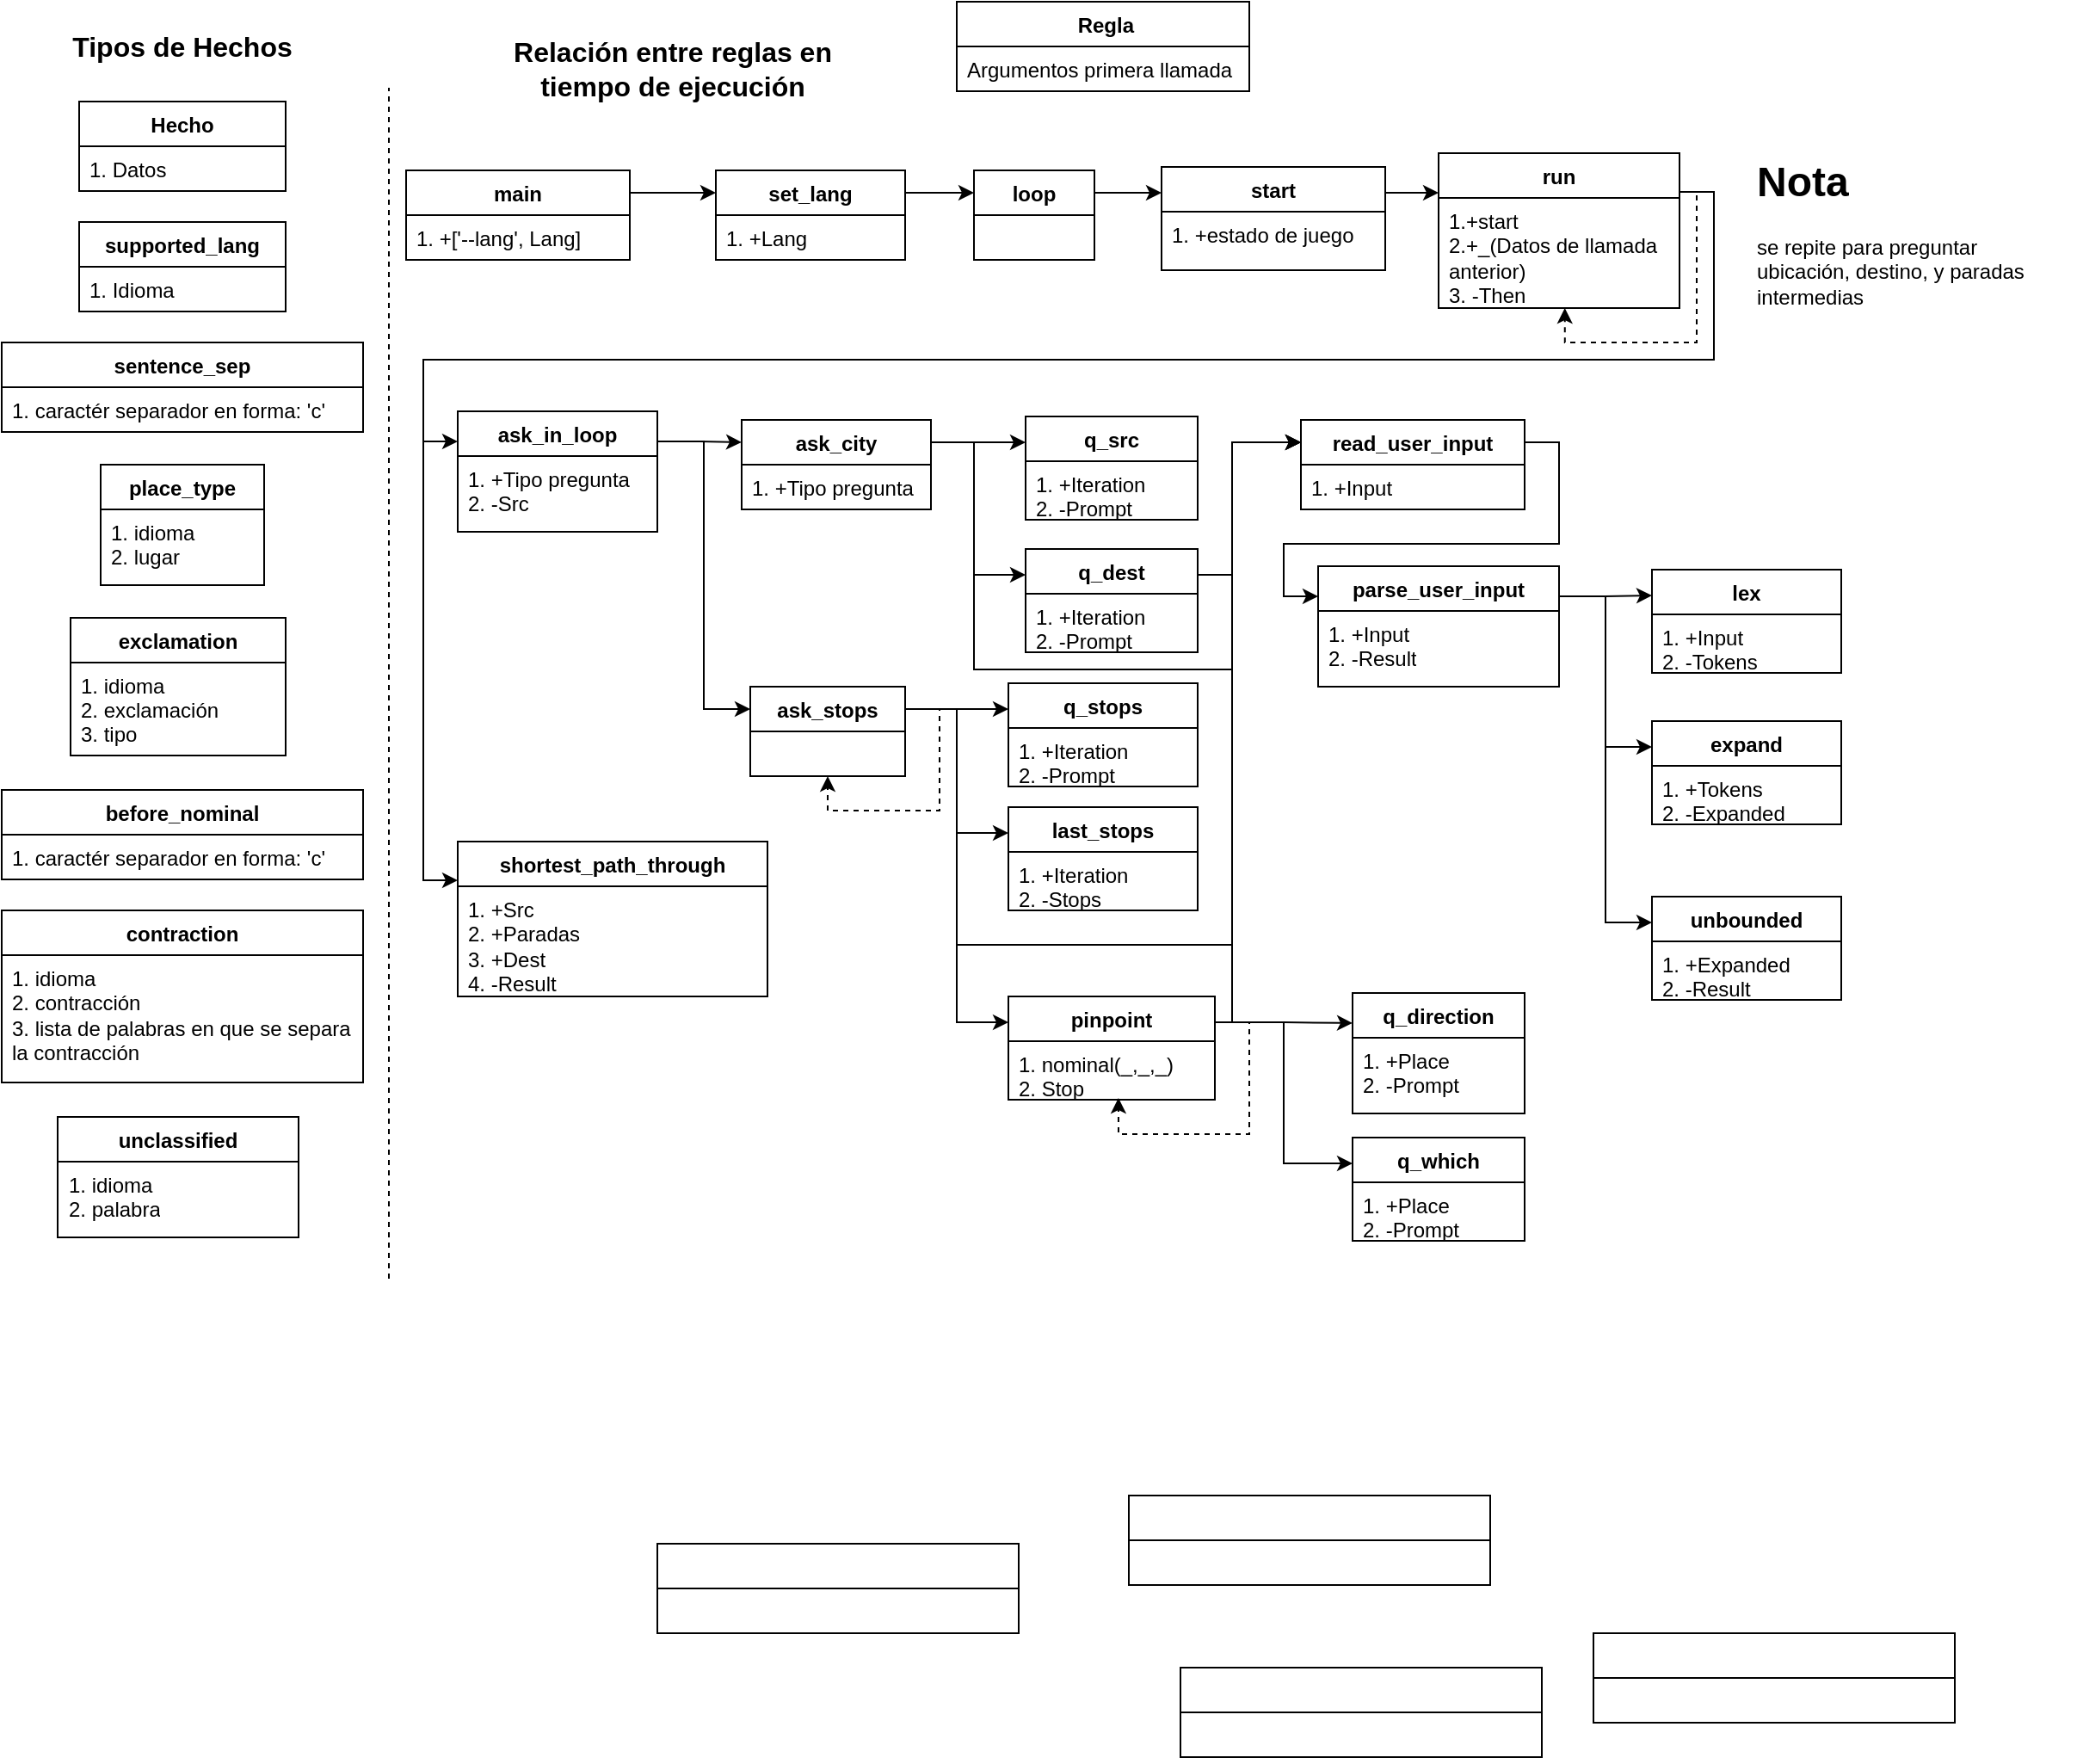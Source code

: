<mxfile version="14.5.1" type="device"><diagram id="oHu7a_0RmQxPbhSdWxE3" name="Page-1"><mxGraphModel dx="1388" dy="822" grid="1" gridSize="10" guides="1" tooltips="1" connect="1" arrows="1" fold="1" page="1" pageScale="1" pageWidth="850" pageHeight="1100" math="0" shadow="0"><root><mxCell id="0"/><mxCell id="1" parent="0"/><mxCell id="2LduflozmPqS6OznUprb-39" style="edgeStyle=orthogonalEdgeStyle;rounded=0;orthogonalLoop=1;jettySize=auto;html=1;exitX=1;exitY=0.25;exitDx=0;exitDy=0;entryX=0;entryY=0.25;entryDx=0;entryDy=0;" edge="1" parent="1" source="2LduflozmPqS6OznUprb-3" target="2LduflozmPqS6OznUprb-33"><mxGeometry relative="1" as="geometry"/></mxCell><mxCell id="2LduflozmPqS6OznUprb-3" value="main" style="swimlane;fontStyle=1;align=center;verticalAlign=top;childLayout=stackLayout;horizontal=1;startSize=26;horizontalStack=0;resizeParent=1;resizeParentMax=0;resizeLast=0;collapsible=1;marginBottom=0;" vertex="1" parent="1"><mxGeometry x="250" y="110" width="130" height="52" as="geometry"/></mxCell><mxCell id="2LduflozmPqS6OznUprb-4" value="1. +['--lang', Lang]" style="text;strokeColor=none;fillColor=none;align=left;verticalAlign=top;spacingLeft=4;spacingRight=4;overflow=hidden;rotatable=0;points=[[0,0.5],[1,0.5]];portConstraint=eastwest;" vertex="1" parent="2LduflozmPqS6OznUprb-3"><mxGeometry y="26" width="130" height="26" as="geometry"/></mxCell><mxCell id="2LduflozmPqS6OznUprb-73" style="edgeStyle=orthogonalEdgeStyle;rounded=0;orthogonalLoop=1;jettySize=auto;html=1;exitX=1;exitY=0.25;exitDx=0;exitDy=0;entryX=0;entryY=0.25;entryDx=0;entryDy=0;" edge="1" parent="1" source="2LduflozmPqS6OznUprb-23" target="2LduflozmPqS6OznUprb-66"><mxGeometry relative="1" as="geometry"/></mxCell><mxCell id="2LduflozmPqS6OznUprb-23" value="loop" style="swimlane;fontStyle=1;align=center;verticalAlign=top;childLayout=stackLayout;horizontal=1;startSize=26;horizontalStack=0;resizeParent=1;resizeParentMax=0;resizeLast=0;collapsible=1;marginBottom=0;" vertex="1" parent="1"><mxGeometry x="580" y="110" width="70" height="52" as="geometry"/></mxCell><mxCell id="2LduflozmPqS6OznUprb-24" value=" " style="text;strokeColor=none;fillColor=none;align=left;verticalAlign=top;spacingLeft=4;spacingRight=4;overflow=hidden;rotatable=0;points=[[0,0.5],[1,0.5]];portConstraint=eastwest;" vertex="1" parent="2LduflozmPqS6OznUprb-23"><mxGeometry y="26" width="70" height="26" as="geometry"/></mxCell><mxCell id="2LduflozmPqS6OznUprb-87" style="edgeStyle=orthogonalEdgeStyle;rounded=0;orthogonalLoop=1;jettySize=auto;html=1;exitX=1;exitY=0.25;exitDx=0;exitDy=0;entryX=0;entryY=0.25;entryDx=0;entryDy=0;" edge="1" parent="1" source="2LduflozmPqS6OznUprb-25" target="2LduflozmPqS6OznUprb-60"><mxGeometry relative="1" as="geometry"/></mxCell><mxCell id="2LduflozmPqS6OznUprb-88" style="edgeStyle=orthogonalEdgeStyle;rounded=0;orthogonalLoop=1;jettySize=auto;html=1;exitX=1;exitY=0.25;exitDx=0;exitDy=0;entryX=0;entryY=0.25;entryDx=0;entryDy=0;" edge="1" parent="1" source="2LduflozmPqS6OznUprb-25" target="2LduflozmPqS6OznUprb-79"><mxGeometry relative="1" as="geometry"/></mxCell><mxCell id="2LduflozmPqS6OznUprb-25" value="ask_in_loop" style="swimlane;fontStyle=1;align=center;verticalAlign=top;childLayout=stackLayout;horizontal=1;startSize=26;horizontalStack=0;resizeParent=1;resizeParentMax=0;resizeLast=0;collapsible=1;marginBottom=0;" vertex="1" parent="1"><mxGeometry x="280" y="250" width="116" height="70" as="geometry"/></mxCell><mxCell id="2LduflozmPqS6OznUprb-26" value="1. +Tipo pregunta&#10;2. -Src" style="text;strokeColor=none;fillColor=none;align=left;verticalAlign=top;spacingLeft=4;spacingRight=4;overflow=hidden;rotatable=0;points=[[0,0.5],[1,0.5]];portConstraint=eastwest;whiteSpace=wrap;" vertex="1" parent="2LduflozmPqS6OznUprb-25"><mxGeometry y="26" width="116" height="44" as="geometry"/></mxCell><mxCell id="2LduflozmPqS6OznUprb-29" value=" Regla" style="swimlane;fontStyle=1;align=center;verticalAlign=top;childLayout=stackLayout;horizontal=1;startSize=26;horizontalStack=0;resizeParent=1;resizeParentMax=0;resizeLast=0;collapsible=1;marginBottom=0;" vertex="1" parent="1"><mxGeometry x="570" y="12" width="170" height="52" as="geometry"/></mxCell><mxCell id="2LduflozmPqS6OznUprb-30" value="Argumentos primera llamada" style="text;strokeColor=none;fillColor=none;align=left;verticalAlign=top;spacingLeft=4;spacingRight=4;overflow=hidden;rotatable=0;points=[[0,0.5],[1,0.5]];portConstraint=eastwest;" vertex="1" parent="2LduflozmPqS6OznUprb-29"><mxGeometry y="26" width="170" height="26" as="geometry"/></mxCell><mxCell id="2LduflozmPqS6OznUprb-40" style="edgeStyle=orthogonalEdgeStyle;rounded=0;orthogonalLoop=1;jettySize=auto;html=1;exitX=1;exitY=0.25;exitDx=0;exitDy=0;entryX=0;entryY=0.25;entryDx=0;entryDy=0;" edge="1" parent="1" source="2LduflozmPqS6OznUprb-33" target="2LduflozmPqS6OznUprb-23"><mxGeometry relative="1" as="geometry"/></mxCell><mxCell id="2LduflozmPqS6OznUprb-33" value="set_lang" style="swimlane;fontStyle=1;align=center;verticalAlign=top;childLayout=stackLayout;horizontal=1;startSize=26;horizontalStack=0;resizeParent=1;resizeParentMax=0;resizeLast=0;collapsible=1;marginBottom=0;" vertex="1" parent="1"><mxGeometry x="430" y="110" width="110" height="52" as="geometry"/></mxCell><mxCell id="2LduflozmPqS6OznUprb-34" value="1. +Lang" style="text;strokeColor=none;fillColor=none;align=left;verticalAlign=top;spacingLeft=4;spacingRight=4;overflow=hidden;rotatable=0;points=[[0,0.5],[1,0.5]];portConstraint=eastwest;" vertex="1" parent="2LduflozmPqS6OznUprb-33"><mxGeometry y="26" width="110" height="26" as="geometry"/></mxCell><mxCell id="2LduflozmPqS6OznUprb-35" value="" style="endArrow=none;dashed=1;html=1;" edge="1" parent="1"><mxGeometry width="50" height="50" relative="1" as="geometry"><mxPoint x="240" y="754" as="sourcePoint"/><mxPoint x="240" y="62" as="targetPoint"/></mxGeometry></mxCell><mxCell id="2LduflozmPqS6OznUprb-36" value="&lt;b&gt;&lt;font style=&quot;font-size: 16px&quot;&gt;Tipos de Hechos&lt;/font&gt;&lt;/b&gt;" style="text;html=1;strokeColor=none;fillColor=none;align=center;verticalAlign=middle;whiteSpace=wrap;rounded=0;" vertex="1" parent="1"><mxGeometry x="40" y="26" width="160" height="24" as="geometry"/></mxCell><mxCell id="2LduflozmPqS6OznUprb-37" value="&lt;b&gt;&lt;font style=&quot;font-size: 16px&quot;&gt;Relación entre reglas en tiempo de ejecución&lt;/font&gt;&lt;/b&gt;" style="text;html=1;strokeColor=none;fillColor=none;align=center;verticalAlign=middle;whiteSpace=wrap;rounded=0;" vertex="1" parent="1"><mxGeometry x="300" y="26" width="210" height="50" as="geometry"/></mxCell><mxCell id="2LduflozmPqS6OznUprb-42" value="Hecho" style="swimlane;fontStyle=1;align=center;verticalAlign=top;childLayout=stackLayout;horizontal=1;startSize=26;horizontalStack=0;resizeParent=1;resizeParentMax=0;resizeLast=0;collapsible=1;marginBottom=0;" vertex="1" parent="1"><mxGeometry x="60" y="70" width="120" height="52" as="geometry"/></mxCell><mxCell id="2LduflozmPqS6OznUprb-43" value="1. Datos" style="text;strokeColor=none;fillColor=none;align=left;verticalAlign=top;spacingLeft=4;spacingRight=4;overflow=hidden;rotatable=0;points=[[0,0.5],[1,0.5]];portConstraint=eastwest;" vertex="1" parent="2LduflozmPqS6OznUprb-42"><mxGeometry y="26" width="120" height="26" as="geometry"/></mxCell><mxCell id="2LduflozmPqS6OznUprb-46" value="supported_lang" style="swimlane;fontStyle=1;align=center;verticalAlign=top;childLayout=stackLayout;horizontal=1;startSize=26;horizontalStack=0;resizeParent=1;resizeParentMax=0;resizeLast=0;collapsible=1;marginBottom=0;" vertex="1" parent="1"><mxGeometry x="60" y="140" width="120" height="52" as="geometry"/></mxCell><mxCell id="2LduflozmPqS6OznUprb-47" value="1. Idioma" style="text;strokeColor=none;fillColor=none;align=left;verticalAlign=top;spacingLeft=4;spacingRight=4;overflow=hidden;rotatable=0;points=[[0,0.5],[1,0.5]];portConstraint=eastwest;" vertex="1" parent="2LduflozmPqS6OznUprb-46"><mxGeometry y="26" width="120" height="26" as="geometry"/></mxCell><mxCell id="2LduflozmPqS6OznUprb-48" value="sentence_sep" style="swimlane;fontStyle=1;align=center;verticalAlign=top;childLayout=stackLayout;horizontal=1;startSize=26;horizontalStack=0;resizeParent=1;resizeParentMax=0;resizeLast=0;collapsible=1;marginBottom=0;" vertex="1" parent="1"><mxGeometry x="15" y="210" width="210" height="52" as="geometry"/></mxCell><mxCell id="2LduflozmPqS6OznUprb-49" value="1. caractér separador en forma: 'c'" style="text;strokeColor=none;fillColor=none;align=left;verticalAlign=top;spacingLeft=4;spacingRight=4;overflow=hidden;rotatable=0;points=[[0,0.5],[1,0.5]];portConstraint=eastwest;" vertex="1" parent="2LduflozmPqS6OznUprb-48"><mxGeometry y="26" width="210" height="26" as="geometry"/></mxCell><mxCell id="2LduflozmPqS6OznUprb-50" value="place_type" style="swimlane;fontStyle=1;align=center;verticalAlign=top;childLayout=stackLayout;horizontal=1;startSize=26;horizontalStack=0;resizeParent=1;resizeParentMax=0;resizeLast=0;collapsible=1;marginBottom=0;" vertex="1" parent="1"><mxGeometry x="72.5" y="281" width="95" height="70" as="geometry"/></mxCell><mxCell id="2LduflozmPqS6OznUprb-51" value="1. idioma&#10;2. lugar" style="text;strokeColor=none;fillColor=none;align=left;verticalAlign=top;spacingLeft=4;spacingRight=4;overflow=hidden;rotatable=0;points=[[0,0.5],[1,0.5]];portConstraint=eastwest;" vertex="1" parent="2LduflozmPqS6OznUprb-50"><mxGeometry y="26" width="95" height="44" as="geometry"/></mxCell><mxCell id="2LduflozmPqS6OznUprb-52" value="exclamation" style="swimlane;fontStyle=1;align=center;verticalAlign=top;childLayout=stackLayout;horizontal=1;startSize=26;horizontalStack=0;resizeParent=1;resizeParentMax=0;resizeLast=0;collapsible=1;marginBottom=0;" vertex="1" parent="1"><mxGeometry x="55" y="370" width="125" height="80" as="geometry"/></mxCell><mxCell id="2LduflozmPqS6OznUprb-53" value="1. idioma&#10;2. exclamación&#10;3. tipo" style="text;strokeColor=none;fillColor=none;align=left;verticalAlign=top;spacingLeft=4;spacingRight=4;overflow=hidden;rotatable=0;points=[[0,0.5],[1,0.5]];portConstraint=eastwest;" vertex="1" parent="2LduflozmPqS6OznUprb-52"><mxGeometry y="26" width="125" height="54" as="geometry"/></mxCell><mxCell id="2LduflozmPqS6OznUprb-54" value="before_nominal" style="swimlane;fontStyle=1;align=center;verticalAlign=top;childLayout=stackLayout;horizontal=1;startSize=26;horizontalStack=0;resizeParent=1;resizeParentMax=0;resizeLast=0;collapsible=1;marginBottom=0;" vertex="1" parent="1"><mxGeometry x="15" y="470" width="210" height="52" as="geometry"/></mxCell><mxCell id="2LduflozmPqS6OznUprb-55" value="1. caractér separador en forma: 'c'" style="text;strokeColor=none;fillColor=none;align=left;verticalAlign=top;spacingLeft=4;spacingRight=4;overflow=hidden;rotatable=0;points=[[0,0.5],[1,0.5]];portConstraint=eastwest;" vertex="1" parent="2LduflozmPqS6OznUprb-54"><mxGeometry y="26" width="210" height="26" as="geometry"/></mxCell><mxCell id="2LduflozmPqS6OznUprb-56" value="contraction" style="swimlane;fontStyle=1;align=center;verticalAlign=top;childLayout=stackLayout;horizontal=1;startSize=26;horizontalStack=0;resizeParent=1;resizeParentMax=0;resizeLast=0;collapsible=1;marginBottom=0;" vertex="1" parent="1"><mxGeometry x="15" y="540" width="210" height="100" as="geometry"/></mxCell><mxCell id="2LduflozmPqS6OznUprb-57" value="1. idioma&#10;2. contracción&#10;3. lista de palabras en que se separa la contracción" style="text;strokeColor=none;fillColor=none;align=left;verticalAlign=top;spacingLeft=4;spacingRight=4;overflow=hidden;rotatable=0;points=[[0,0.5],[1,0.5]];portConstraint=eastwest;whiteSpace=wrap;" vertex="1" parent="2LduflozmPqS6OznUprb-56"><mxGeometry y="26" width="210" height="74" as="geometry"/></mxCell><mxCell id="2LduflozmPqS6OznUprb-58" value="unclassified" style="swimlane;fontStyle=1;align=center;verticalAlign=top;childLayout=stackLayout;horizontal=1;startSize=26;horizontalStack=0;resizeParent=1;resizeParentMax=0;resizeLast=0;collapsible=1;marginBottom=0;" vertex="1" parent="1"><mxGeometry x="47.5" y="660" width="140" height="70" as="geometry"/></mxCell><mxCell id="2LduflozmPqS6OznUprb-59" value="1. idioma&#10;2. palabra" style="text;strokeColor=none;fillColor=none;align=left;verticalAlign=top;spacingLeft=4;spacingRight=4;overflow=hidden;rotatable=0;points=[[0,0.5],[1,0.5]];portConstraint=eastwest;whiteSpace=wrap;" vertex="1" parent="2LduflozmPqS6OznUprb-58"><mxGeometry y="26" width="140" height="44" as="geometry"/></mxCell><mxCell id="2LduflozmPqS6OznUprb-111" style="edgeStyle=orthogonalEdgeStyle;rounded=0;orthogonalLoop=1;jettySize=auto;html=1;exitX=1;exitY=0.25;exitDx=0;exitDy=0;entryX=0;entryY=0.25;entryDx=0;entryDy=0;" edge="1" parent="1" source="2LduflozmPqS6OznUprb-60" target="2LduflozmPqS6OznUprb-101"><mxGeometry relative="1" as="geometry"/></mxCell><mxCell id="2LduflozmPqS6OznUprb-112" style="edgeStyle=orthogonalEdgeStyle;rounded=0;orthogonalLoop=1;jettySize=auto;html=1;exitX=1;exitY=0.25;exitDx=0;exitDy=0;entryX=0;entryY=0.25;entryDx=0;entryDy=0;" edge="1" parent="1" source="2LduflozmPqS6OznUprb-60" target="2LduflozmPqS6OznUprb-85"><mxGeometry relative="1" as="geometry"><Array as="points"><mxPoint x="580" y="268"/><mxPoint x="580" y="345"/></Array></mxGeometry></mxCell><mxCell id="2LduflozmPqS6OznUprb-60" value="ask_city" style="swimlane;fontStyle=1;align=center;verticalAlign=top;childLayout=stackLayout;horizontal=1;startSize=26;horizontalStack=0;resizeParent=1;resizeParentMax=0;resizeLast=0;collapsible=1;marginBottom=0;" vertex="1" parent="1"><mxGeometry x="445" y="255" width="110" height="52" as="geometry"/></mxCell><mxCell id="2LduflozmPqS6OznUprb-61" value="1. +Tipo pregunta" style="text;strokeColor=none;fillColor=none;align=left;verticalAlign=top;spacingLeft=4;spacingRight=4;overflow=hidden;rotatable=0;points=[[0,0.5],[1,0.5]];portConstraint=eastwest;whiteSpace=wrap;" vertex="1" parent="2LduflozmPqS6OznUprb-60"><mxGeometry y="26" width="110" height="26" as="geometry"/></mxCell><mxCell id="2LduflozmPqS6OznUprb-62" value="shortest_path_through" style="swimlane;fontStyle=1;align=center;verticalAlign=top;childLayout=stackLayout;horizontal=1;startSize=26;horizontalStack=0;resizeParent=1;resizeParentMax=0;resizeLast=0;collapsible=1;marginBottom=0;" vertex="1" parent="1"><mxGeometry x="280" y="500" width="180" height="90" as="geometry"/></mxCell><mxCell id="2LduflozmPqS6OznUprb-63" value="1. +Src&#10;2. +Paradas&#10;3. +Dest&#10;4. -Result" style="text;strokeColor=none;fillColor=none;align=left;verticalAlign=top;spacingLeft=4;spacingRight=4;overflow=hidden;rotatable=0;points=[[0,0.5],[1,0.5]];portConstraint=eastwest;whiteSpace=wrap;" vertex="1" parent="2LduflozmPqS6OznUprb-62"><mxGeometry y="26" width="180" height="64" as="geometry"/></mxCell><mxCell id="2LduflozmPqS6OznUprb-77" style="edgeStyle=orthogonalEdgeStyle;rounded=0;orthogonalLoop=1;jettySize=auto;html=1;exitX=1;exitY=0.25;exitDx=0;exitDy=0;entryX=0;entryY=0.25;entryDx=0;entryDy=0;" edge="1" parent="1" source="2LduflozmPqS6OznUprb-64" target="2LduflozmPqS6OznUprb-25"><mxGeometry relative="1" as="geometry"/></mxCell><mxCell id="2LduflozmPqS6OznUprb-140" style="edgeStyle=orthogonalEdgeStyle;rounded=0;orthogonalLoop=1;jettySize=auto;html=1;exitX=1;exitY=0.25;exitDx=0;exitDy=0;entryX=0;entryY=0.25;entryDx=0;entryDy=0;" edge="1" parent="1" source="2LduflozmPqS6OznUprb-64" target="2LduflozmPqS6OznUprb-62"><mxGeometry relative="1" as="geometry"><mxPoint x="260" y="350" as="targetPoint"/><Array as="points"><mxPoint x="1010" y="123"/><mxPoint x="1010" y="220"/><mxPoint x="260" y="220"/><mxPoint x="260" y="523"/></Array></mxGeometry></mxCell><mxCell id="2LduflozmPqS6OznUprb-64" value="run" style="swimlane;fontStyle=1;align=center;verticalAlign=top;childLayout=stackLayout;horizontal=1;startSize=26;horizontalStack=0;resizeParent=1;resizeParentMax=0;resizeLast=0;collapsible=1;marginBottom=0;" vertex="1" parent="1"><mxGeometry x="850" y="100" width="140" height="90" as="geometry"/></mxCell><mxCell id="2LduflozmPqS6OznUprb-65" value="1.+start&#10;2.+_(Datos de llamada anterior)&#10;3. -Then" style="text;strokeColor=none;fillColor=none;align=left;verticalAlign=top;spacingLeft=4;spacingRight=4;overflow=hidden;rotatable=0;points=[[0,0.5],[1,0.5]];portConstraint=eastwest;whiteSpace=wrap;" vertex="1" parent="2LduflozmPqS6OznUprb-64"><mxGeometry y="26" width="140" height="64" as="geometry"/></mxCell><mxCell id="2LduflozmPqS6OznUprb-76" style="edgeStyle=orthogonalEdgeStyle;rounded=0;orthogonalLoop=1;jettySize=auto;html=1;exitX=1;exitY=0.25;exitDx=0;exitDy=0;entryX=0.524;entryY=1;entryDx=0;entryDy=0;entryPerimeter=0;dashed=1;" edge="1" parent="2LduflozmPqS6OznUprb-64" source="2LduflozmPqS6OznUprb-64" target="2LduflozmPqS6OznUprb-65"><mxGeometry relative="1" as="geometry"><Array as="points"><mxPoint x="150" y="23"/><mxPoint x="150" y="110"/><mxPoint x="73" y="110"/></Array></mxGeometry></mxCell><mxCell id="2LduflozmPqS6OznUprb-74" style="edgeStyle=orthogonalEdgeStyle;rounded=0;orthogonalLoop=1;jettySize=auto;html=1;exitX=1;exitY=0.25;exitDx=0;exitDy=0;entryX=0;entryY=0.25;entryDx=0;entryDy=0;" edge="1" parent="1" source="2LduflozmPqS6OznUprb-66" target="2LduflozmPqS6OznUprb-64"><mxGeometry relative="1" as="geometry"/></mxCell><mxCell id="2LduflozmPqS6OznUprb-66" value="start" style="swimlane;fontStyle=1;align=center;verticalAlign=top;childLayout=stackLayout;horizontal=1;startSize=26;horizontalStack=0;resizeParent=1;resizeParentMax=0;resizeLast=0;collapsible=1;marginBottom=0;" vertex="1" parent="1"><mxGeometry x="689" y="108" width="130" height="60" as="geometry"/></mxCell><mxCell id="2LduflozmPqS6OznUprb-67" value="1. +estado de juego" style="text;strokeColor=none;fillColor=none;align=left;verticalAlign=top;spacingLeft=4;spacingRight=4;overflow=hidden;rotatable=0;points=[[0,0.5],[1,0.5]];portConstraint=eastwest;whiteSpace=wrap;" vertex="1" parent="2LduflozmPqS6OznUprb-66"><mxGeometry y="26" width="130" height="34" as="geometry"/></mxCell><mxCell id="2LduflozmPqS6OznUprb-107" style="edgeStyle=orthogonalEdgeStyle;rounded=0;orthogonalLoop=1;jettySize=auto;html=1;exitX=1;exitY=0.25;exitDx=0;exitDy=0;entryX=0;entryY=0.25;entryDx=0;entryDy=0;" edge="1" parent="1" source="2LduflozmPqS6OznUprb-79" target="2LduflozmPqS6OznUprb-97"><mxGeometry relative="1" as="geometry"/></mxCell><mxCell id="2LduflozmPqS6OznUprb-113" style="edgeStyle=orthogonalEdgeStyle;rounded=0;orthogonalLoop=1;jettySize=auto;html=1;exitX=1;exitY=0.25;exitDx=0;exitDy=0;entryX=0;entryY=0.25;entryDx=0;entryDy=0;" edge="1" parent="1" source="2LduflozmPqS6OznUprb-79" target="2LduflozmPqS6OznUprb-81"><mxGeometry relative="1" as="geometry"/></mxCell><mxCell id="2LduflozmPqS6OznUprb-115" style="edgeStyle=orthogonalEdgeStyle;rounded=0;orthogonalLoop=1;jettySize=auto;html=1;exitX=1;exitY=0.25;exitDx=0;exitDy=0;entryX=0;entryY=0.25;entryDx=0;entryDy=0;" edge="1" parent="1" source="2LduflozmPqS6OznUprb-79" target="2LduflozmPqS6OznUprb-83"><mxGeometry relative="1" as="geometry"/></mxCell><mxCell id="2LduflozmPqS6OznUprb-116" style="edgeStyle=orthogonalEdgeStyle;rounded=0;orthogonalLoop=1;jettySize=auto;html=1;exitX=1;exitY=0.25;exitDx=0;exitDy=0;entryX=0;entryY=0.25;entryDx=0;entryDy=0;" edge="1" parent="1" source="2LduflozmPqS6OznUprb-79" target="2LduflozmPqS6OznUprb-95"><mxGeometry relative="1" as="geometry"><Array as="points"><mxPoint x="570" y="423"/><mxPoint x="570" y="560"/><mxPoint x="730" y="560"/><mxPoint x="730" y="268"/></Array></mxGeometry></mxCell><mxCell id="2LduflozmPqS6OznUprb-79" value="ask_stops" style="swimlane;fontStyle=1;align=center;verticalAlign=top;childLayout=stackLayout;horizontal=1;startSize=26;horizontalStack=0;resizeParent=1;resizeParentMax=0;resizeLast=0;collapsible=1;marginBottom=0;" vertex="1" parent="1"><mxGeometry x="450" y="410" width="90" height="52" as="geometry"/></mxCell><mxCell id="2LduflozmPqS6OznUprb-80" value=" " style="text;strokeColor=none;fillColor=none;align=left;verticalAlign=top;spacingLeft=4;spacingRight=4;overflow=hidden;rotatable=0;points=[[0,0.5],[1,0.5]];portConstraint=eastwest;whiteSpace=wrap;" vertex="1" parent="2LduflozmPqS6OznUprb-79"><mxGeometry y="26" width="90" height="26" as="geometry"/></mxCell><mxCell id="2LduflozmPqS6OznUprb-114" style="edgeStyle=orthogonalEdgeStyle;rounded=0;orthogonalLoop=1;jettySize=auto;html=1;exitX=1;exitY=0.25;exitDx=0;exitDy=0;entryX=0.5;entryY=1;entryDx=0;entryDy=0;entryPerimeter=0;dashed=1;" edge="1" parent="2LduflozmPqS6OznUprb-79" source="2LduflozmPqS6OznUprb-79" target="2LduflozmPqS6OznUprb-80"><mxGeometry relative="1" as="geometry"/></mxCell><mxCell id="2LduflozmPqS6OznUprb-81" value="last_stops" style="swimlane;fontStyle=1;align=center;verticalAlign=top;childLayout=stackLayout;horizontal=1;startSize=26;horizontalStack=0;resizeParent=1;resizeParentMax=0;resizeLast=0;collapsible=1;marginBottom=0;" vertex="1" parent="1"><mxGeometry x="600" y="480" width="110" height="60" as="geometry"/></mxCell><mxCell id="2LduflozmPqS6OznUprb-82" value="1. +Iteration&#10;2. -Stops" style="text;strokeColor=none;fillColor=none;align=left;verticalAlign=top;spacingLeft=4;spacingRight=4;overflow=hidden;rotatable=0;points=[[0,0.5],[1,0.5]];portConstraint=eastwest;whiteSpace=wrap;" vertex="1" parent="2LduflozmPqS6OznUprb-81"><mxGeometry y="26" width="110" height="34" as="geometry"/></mxCell><mxCell id="2LduflozmPqS6OznUprb-131" style="edgeStyle=orthogonalEdgeStyle;rounded=0;orthogonalLoop=1;jettySize=auto;html=1;exitX=1;exitY=0.25;exitDx=0;exitDy=0;entryX=0;entryY=0.25;entryDx=0;entryDy=0;" edge="1" parent="1" source="2LduflozmPqS6OznUprb-83" target="2LduflozmPqS6OznUprb-93"><mxGeometry relative="1" as="geometry"/></mxCell><mxCell id="2LduflozmPqS6OznUprb-133" style="edgeStyle=orthogonalEdgeStyle;rounded=0;orthogonalLoop=1;jettySize=auto;html=1;exitX=1;exitY=0.25;exitDx=0;exitDy=0;entryX=0;entryY=0.25;entryDx=0;entryDy=0;" edge="1" parent="1" source="2LduflozmPqS6OznUprb-83" target="2LduflozmPqS6OznUprb-91"><mxGeometry relative="1" as="geometry"/></mxCell><mxCell id="2LduflozmPqS6OznUprb-134" style="edgeStyle=orthogonalEdgeStyle;rounded=0;orthogonalLoop=1;jettySize=auto;html=1;exitX=1;exitY=0.25;exitDx=0;exitDy=0;entryX=0;entryY=0.25;entryDx=0;entryDy=0;" edge="1" parent="1" source="2LduflozmPqS6OznUprb-83" target="2LduflozmPqS6OznUprb-95"><mxGeometry relative="1" as="geometry"><Array as="points"><mxPoint x="730" y="605"/><mxPoint x="730" y="268"/></Array></mxGeometry></mxCell><mxCell id="2LduflozmPqS6OznUprb-83" value="pinpoint" style="swimlane;fontStyle=1;align=center;verticalAlign=top;childLayout=stackLayout;horizontal=1;startSize=26;horizontalStack=0;resizeParent=1;resizeParentMax=0;resizeLast=0;collapsible=1;marginBottom=0;" vertex="1" parent="1"><mxGeometry x="600" y="590" width="120" height="60" as="geometry"/></mxCell><mxCell id="2LduflozmPqS6OznUprb-84" value="1. nominal(_,_,_)&#10;2. Stop " style="text;strokeColor=none;fillColor=none;align=left;verticalAlign=top;spacingLeft=4;spacingRight=4;overflow=hidden;rotatable=0;points=[[0,0.5],[1,0.5]];portConstraint=eastwest;whiteSpace=wrap;" vertex="1" parent="2LduflozmPqS6OznUprb-83"><mxGeometry y="26" width="120" height="34" as="geometry"/></mxCell><mxCell id="2LduflozmPqS6OznUprb-132" style="edgeStyle=orthogonalEdgeStyle;rounded=0;orthogonalLoop=1;jettySize=auto;html=1;exitX=1;exitY=0.25;exitDx=0;exitDy=0;entryX=0.533;entryY=0.971;entryDx=0;entryDy=0;entryPerimeter=0;dashed=1;" edge="1" parent="2LduflozmPqS6OznUprb-83" source="2LduflozmPqS6OznUprb-83" target="2LduflozmPqS6OznUprb-84"><mxGeometry relative="1" as="geometry"/></mxCell><mxCell id="2LduflozmPqS6OznUprb-109" style="edgeStyle=orthogonalEdgeStyle;rounded=0;orthogonalLoop=1;jettySize=auto;html=1;exitX=1;exitY=0.25;exitDx=0;exitDy=0;entryX=0;entryY=0.25;entryDx=0;entryDy=0;" edge="1" parent="1" source="2LduflozmPqS6OznUprb-85" target="2LduflozmPqS6OznUprb-95"><mxGeometry relative="1" as="geometry"><Array as="points"><mxPoint x="730" y="345"/><mxPoint x="730" y="268"/></Array></mxGeometry></mxCell><mxCell id="2LduflozmPqS6OznUprb-85" value="q_dest" style="swimlane;fontStyle=1;align=center;verticalAlign=top;childLayout=stackLayout;horizontal=1;startSize=26;horizontalStack=0;resizeParent=1;resizeParentMax=0;resizeLast=0;collapsible=1;marginBottom=0;" vertex="1" parent="1"><mxGeometry x="610" y="330" width="100" height="60" as="geometry"/></mxCell><mxCell id="2LduflozmPqS6OznUprb-86" value="1. +Iteration&#10;2. -Prompt" style="text;strokeColor=none;fillColor=none;align=left;verticalAlign=top;spacingLeft=4;spacingRight=4;overflow=hidden;rotatable=0;points=[[0,0.5],[1,0.5]];portConstraint=eastwest;whiteSpace=wrap;" vertex="1" parent="2LduflozmPqS6OznUprb-85"><mxGeometry y="26" width="100" height="34" as="geometry"/></mxCell><mxCell id="2LduflozmPqS6OznUprb-90" value="&lt;h1&gt;Nota&lt;/h1&gt;&lt;p&gt;&lt;span style=&quot;text-align: center&quot;&gt;se repite para preguntar ubicación, destino, y paradas intermedias&lt;/span&gt;&lt;br&gt;&lt;/p&gt;" style="text;html=1;strokeColor=none;fillColor=none;spacing=5;spacingTop=-20;whiteSpace=wrap;overflow=hidden;rounded=0;" vertex="1" parent="1"><mxGeometry x="1030" y="96.5" width="190" height="97" as="geometry"/></mxCell><mxCell id="2LduflozmPqS6OznUprb-91" value="q_which" style="swimlane;fontStyle=1;align=center;verticalAlign=top;childLayout=stackLayout;horizontal=1;startSize=26;horizontalStack=0;resizeParent=1;resizeParentMax=0;resizeLast=0;collapsible=1;marginBottom=0;" vertex="1" parent="1"><mxGeometry x="800" y="672" width="100" height="60" as="geometry"/></mxCell><mxCell id="2LduflozmPqS6OznUprb-92" value="1. +Place&#10;2. -Prompt" style="text;strokeColor=none;fillColor=none;align=left;verticalAlign=top;spacingLeft=4;spacingRight=4;overflow=hidden;rotatable=0;points=[[0,0.5],[1,0.5]];portConstraint=eastwest;whiteSpace=wrap;" vertex="1" parent="2LduflozmPqS6OznUprb-91"><mxGeometry y="26" width="100" height="34" as="geometry"/></mxCell><mxCell id="2LduflozmPqS6OznUprb-93" value="q_direction" style="swimlane;fontStyle=1;align=center;verticalAlign=top;childLayout=stackLayout;horizontal=1;startSize=26;horizontalStack=0;resizeParent=1;resizeParentMax=0;resizeLast=0;collapsible=1;marginBottom=0;" vertex="1" parent="1"><mxGeometry x="800" y="588" width="100" height="70" as="geometry"/></mxCell><mxCell id="2LduflozmPqS6OznUprb-94" value="1. +Place&#10;2. -Prompt" style="text;strokeColor=none;fillColor=none;align=left;verticalAlign=top;spacingLeft=4;spacingRight=4;overflow=hidden;rotatable=0;points=[[0,0.5],[1,0.5]];portConstraint=eastwest;whiteSpace=wrap;" vertex="1" parent="2LduflozmPqS6OznUprb-93"><mxGeometry y="26" width="100" height="44" as="geometry"/></mxCell><mxCell id="2LduflozmPqS6OznUprb-135" style="edgeStyle=orthogonalEdgeStyle;rounded=0;orthogonalLoop=1;jettySize=auto;html=1;exitX=1;exitY=0.25;exitDx=0;exitDy=0;entryX=0;entryY=0.25;entryDx=0;entryDy=0;" edge="1" parent="1" source="2LduflozmPqS6OznUprb-95" target="2LduflozmPqS6OznUprb-123"><mxGeometry relative="1" as="geometry"/></mxCell><mxCell id="2LduflozmPqS6OznUprb-95" value="read_user_input" style="swimlane;fontStyle=1;align=center;verticalAlign=top;childLayout=stackLayout;horizontal=1;startSize=26;horizontalStack=0;resizeParent=1;resizeParentMax=0;resizeLast=0;collapsible=1;marginBottom=0;" vertex="1" parent="1"><mxGeometry x="770" y="255" width="130" height="52" as="geometry"/></mxCell><mxCell id="2LduflozmPqS6OznUprb-96" value="1. +Input" style="text;strokeColor=none;fillColor=none;align=left;verticalAlign=top;spacingLeft=4;spacingRight=4;overflow=hidden;rotatable=0;points=[[0,0.5],[1,0.5]];portConstraint=eastwest;whiteSpace=wrap;" vertex="1" parent="2LduflozmPqS6OznUprb-95"><mxGeometry y="26" width="130" height="26" as="geometry"/></mxCell><mxCell id="2LduflozmPqS6OznUprb-97" value="q_stops" style="swimlane;fontStyle=1;align=center;verticalAlign=top;childLayout=stackLayout;horizontal=1;startSize=26;horizontalStack=0;resizeParent=1;resizeParentMax=0;resizeLast=0;collapsible=1;marginBottom=0;" vertex="1" parent="1"><mxGeometry x="600" y="408" width="110" height="60" as="geometry"/></mxCell><mxCell id="2LduflozmPqS6OznUprb-98" value="1. +Iteration&#10;2. -Prompt" style="text;strokeColor=none;fillColor=none;align=left;verticalAlign=top;spacingLeft=4;spacingRight=4;overflow=hidden;rotatable=0;points=[[0,0.5],[1,0.5]];portConstraint=eastwest;whiteSpace=wrap;" vertex="1" parent="2LduflozmPqS6OznUprb-97"><mxGeometry y="26" width="110" height="34" as="geometry"/></mxCell><mxCell id="2LduflozmPqS6OznUprb-99" value="expand" style="swimlane;fontStyle=1;align=center;verticalAlign=top;childLayout=stackLayout;horizontal=1;startSize=26;horizontalStack=0;resizeParent=1;resizeParentMax=0;resizeLast=0;collapsible=1;marginBottom=0;" vertex="1" parent="1"><mxGeometry x="974" y="430" width="110" height="60" as="geometry"/></mxCell><mxCell id="2LduflozmPqS6OznUprb-100" value="1. +Tokens&#10;2. -Expanded" style="text;strokeColor=none;fillColor=none;align=left;verticalAlign=top;spacingLeft=4;spacingRight=4;overflow=hidden;rotatable=0;points=[[0,0.5],[1,0.5]];portConstraint=eastwest;whiteSpace=wrap;" vertex="1" parent="2LduflozmPqS6OznUprb-99"><mxGeometry y="26" width="110" height="34" as="geometry"/></mxCell><mxCell id="2LduflozmPqS6OznUprb-108" style="edgeStyle=orthogonalEdgeStyle;rounded=0;orthogonalLoop=1;jettySize=auto;html=1;exitX=1;exitY=0.25;exitDx=0;exitDy=0;entryX=0;entryY=0.25;entryDx=0;entryDy=0;" edge="1" parent="1" source="2LduflozmPqS6OznUprb-60" target="2LduflozmPqS6OznUprb-95"><mxGeometry relative="1" as="geometry"><Array as="points"><mxPoint x="580" y="268"/><mxPoint x="580" y="400"/><mxPoint x="730" y="400"/><mxPoint x="730" y="268"/></Array></mxGeometry></mxCell><mxCell id="2LduflozmPqS6OznUprb-101" value="q_src" style="swimlane;fontStyle=1;align=center;verticalAlign=top;childLayout=stackLayout;horizontal=1;startSize=26;horizontalStack=0;resizeParent=1;resizeParentMax=0;resizeLast=0;collapsible=1;marginBottom=0;" vertex="1" parent="1"><mxGeometry x="610" y="253" width="100" height="60" as="geometry"/></mxCell><mxCell id="2LduflozmPqS6OznUprb-102" value="1. +Iteration&#10;2. -Prompt" style="text;strokeColor=none;fillColor=none;align=left;verticalAlign=top;spacingLeft=4;spacingRight=4;overflow=hidden;rotatable=0;points=[[0,0.5],[1,0.5]];portConstraint=eastwest;whiteSpace=wrap;" vertex="1" parent="2LduflozmPqS6OznUprb-101"><mxGeometry y="26" width="100" height="34" as="geometry"/></mxCell><mxCell id="2LduflozmPqS6OznUprb-117" value=" " style="swimlane;fontStyle=1;align=center;verticalAlign=top;childLayout=stackLayout;horizontal=1;startSize=26;horizontalStack=0;resizeParent=1;resizeParentMax=0;resizeLast=0;collapsible=1;marginBottom=0;" vertex="1" parent="1"><mxGeometry x="670" y="880" width="210" height="52" as="geometry"/></mxCell><mxCell id="2LduflozmPqS6OznUprb-118" value=" " style="text;strokeColor=none;fillColor=none;align=left;verticalAlign=top;spacingLeft=4;spacingRight=4;overflow=hidden;rotatable=0;points=[[0,0.5],[1,0.5]];portConstraint=eastwest;whiteSpace=wrap;" vertex="1" parent="2LduflozmPqS6OznUprb-117"><mxGeometry y="26" width="210" height="26" as="geometry"/></mxCell><mxCell id="2LduflozmPqS6OznUprb-119" value="unbounded" style="swimlane;fontStyle=1;align=center;verticalAlign=top;childLayout=stackLayout;horizontal=1;startSize=26;horizontalStack=0;resizeParent=1;resizeParentMax=0;resizeLast=0;collapsible=1;marginBottom=0;" vertex="1" parent="1"><mxGeometry x="974" y="532" width="110" height="60" as="geometry"/></mxCell><mxCell id="2LduflozmPqS6OznUprb-120" value="1. +Expanded&#10;2. -Result" style="text;strokeColor=none;fillColor=none;align=left;verticalAlign=top;spacingLeft=4;spacingRight=4;overflow=hidden;rotatable=0;points=[[0,0.5],[1,0.5]];portConstraint=eastwest;whiteSpace=wrap;" vertex="1" parent="2LduflozmPqS6OznUprb-119"><mxGeometry y="26" width="110" height="34" as="geometry"/></mxCell><mxCell id="2LduflozmPqS6OznUprb-121" value=" " style="swimlane;fontStyle=1;align=center;verticalAlign=top;childLayout=stackLayout;horizontal=1;startSize=26;horizontalStack=0;resizeParent=1;resizeParentMax=0;resizeLast=0;collapsible=1;marginBottom=0;" vertex="1" parent="1"><mxGeometry x="940" y="960" width="210" height="52" as="geometry"/></mxCell><mxCell id="2LduflozmPqS6OznUprb-122" value=" " style="text;strokeColor=none;fillColor=none;align=left;verticalAlign=top;spacingLeft=4;spacingRight=4;overflow=hidden;rotatable=0;points=[[0,0.5],[1,0.5]];portConstraint=eastwest;whiteSpace=wrap;" vertex="1" parent="2LduflozmPqS6OznUprb-121"><mxGeometry y="26" width="210" height="26" as="geometry"/></mxCell><mxCell id="2LduflozmPqS6OznUprb-136" style="edgeStyle=orthogonalEdgeStyle;rounded=0;orthogonalLoop=1;jettySize=auto;html=1;exitX=1;exitY=0.25;exitDx=0;exitDy=0;entryX=0;entryY=0.25;entryDx=0;entryDy=0;" edge="1" parent="1" source="2LduflozmPqS6OznUprb-123" target="2LduflozmPqS6OznUprb-129"><mxGeometry relative="1" as="geometry"/></mxCell><mxCell id="2LduflozmPqS6OznUprb-137" style="edgeStyle=orthogonalEdgeStyle;rounded=0;orthogonalLoop=1;jettySize=auto;html=1;exitX=1;exitY=0.25;exitDx=0;exitDy=0;entryX=0;entryY=0.25;entryDx=0;entryDy=0;" edge="1" parent="1" source="2LduflozmPqS6OznUprb-123" target="2LduflozmPqS6OznUprb-99"><mxGeometry relative="1" as="geometry"/></mxCell><mxCell id="2LduflozmPqS6OznUprb-138" style="edgeStyle=orthogonalEdgeStyle;rounded=0;orthogonalLoop=1;jettySize=auto;html=1;exitX=1;exitY=0.25;exitDx=0;exitDy=0;entryX=0;entryY=0.25;entryDx=0;entryDy=0;" edge="1" parent="1" source="2LduflozmPqS6OznUprb-123" target="2LduflozmPqS6OznUprb-119"><mxGeometry relative="1" as="geometry"/></mxCell><mxCell id="2LduflozmPqS6OznUprb-123" value="parse_user_input" style="swimlane;fontStyle=1;align=center;verticalAlign=top;childLayout=stackLayout;horizontal=1;startSize=26;horizontalStack=0;resizeParent=1;resizeParentMax=0;resizeLast=0;collapsible=1;marginBottom=0;" vertex="1" parent="1"><mxGeometry x="780" y="340" width="140" height="70" as="geometry"/></mxCell><mxCell id="2LduflozmPqS6OznUprb-124" value="1. +Input&#10;2. -Result" style="text;strokeColor=none;fillColor=none;align=left;verticalAlign=top;spacingLeft=4;spacingRight=4;overflow=hidden;rotatable=0;points=[[0,0.5],[1,0.5]];portConstraint=eastwest;whiteSpace=wrap;" vertex="1" parent="2LduflozmPqS6OznUprb-123"><mxGeometry y="26" width="140" height="44" as="geometry"/></mxCell><mxCell id="2LduflozmPqS6OznUprb-125" value=" " style="swimlane;fontStyle=1;align=center;verticalAlign=top;childLayout=stackLayout;horizontal=1;startSize=26;horizontalStack=0;resizeParent=1;resizeParentMax=0;resizeLast=0;collapsible=1;marginBottom=0;" vertex="1" parent="1"><mxGeometry x="396" y="908" width="210" height="52" as="geometry"/></mxCell><mxCell id="2LduflozmPqS6OznUprb-126" value=" " style="text;strokeColor=none;fillColor=none;align=left;verticalAlign=top;spacingLeft=4;spacingRight=4;overflow=hidden;rotatable=0;points=[[0,0.5],[1,0.5]];portConstraint=eastwest;whiteSpace=wrap;" vertex="1" parent="2LduflozmPqS6OznUprb-125"><mxGeometry y="26" width="210" height="26" as="geometry"/></mxCell><mxCell id="2LduflozmPqS6OznUprb-127" value=" " style="swimlane;fontStyle=1;align=center;verticalAlign=top;childLayout=stackLayout;horizontal=1;startSize=26;horizontalStack=0;resizeParent=1;resizeParentMax=0;resizeLast=0;collapsible=1;marginBottom=0;" vertex="1" parent="1"><mxGeometry x="700" y="980" width="210" height="52" as="geometry"/></mxCell><mxCell id="2LduflozmPqS6OznUprb-128" value=" " style="text;strokeColor=none;fillColor=none;align=left;verticalAlign=top;spacingLeft=4;spacingRight=4;overflow=hidden;rotatable=0;points=[[0,0.5],[1,0.5]];portConstraint=eastwest;whiteSpace=wrap;" vertex="1" parent="2LduflozmPqS6OznUprb-127"><mxGeometry y="26" width="210" height="26" as="geometry"/></mxCell><mxCell id="2LduflozmPqS6OznUprb-129" value="lex" style="swimlane;fontStyle=1;align=center;verticalAlign=top;childLayout=stackLayout;horizontal=1;startSize=26;horizontalStack=0;resizeParent=1;resizeParentMax=0;resizeLast=0;collapsible=1;marginBottom=0;" vertex="1" parent="1"><mxGeometry x="974" y="342" width="110" height="60" as="geometry"/></mxCell><mxCell id="2LduflozmPqS6OznUprb-130" value="1. +Input&#10;2. -Tokens" style="text;strokeColor=none;fillColor=none;align=left;verticalAlign=top;spacingLeft=4;spacingRight=4;overflow=hidden;rotatable=0;points=[[0,0.5],[1,0.5]];portConstraint=eastwest;whiteSpace=wrap;" vertex="1" parent="2LduflozmPqS6OznUprb-129"><mxGeometry y="26" width="110" height="34" as="geometry"/></mxCell></root></mxGraphModel></diagram></mxfile>